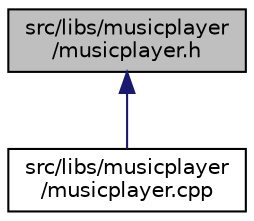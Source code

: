 digraph "src/libs/musicplayer/musicplayer.h"
{
  edge [fontname="Helvetica",fontsize="10",labelfontname="Helvetica",labelfontsize="10"];
  node [fontname="Helvetica",fontsize="10",shape=record];
  Node1 [label="src/libs/musicplayer\l/musicplayer.h",height=0.2,width=0.4,color="black", fillcolor="grey75", style="filled", fontcolor="black"];
  Node1 -> Node2 [dir="back",color="midnightblue",fontsize="10",style="solid",fontname="Helvetica"];
  Node2 [label="src/libs/musicplayer\l/musicplayer.cpp",height=0.2,width=0.4,color="black", fillcolor="white", style="filled",URL="$musicplayer_8cpp.html"];
}
